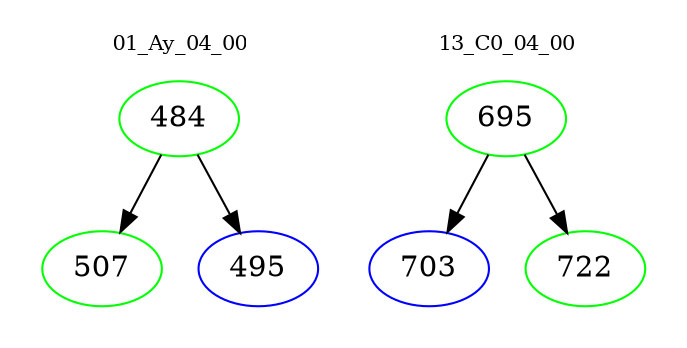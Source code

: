 digraph{
subgraph cluster_0 {
color = white
label = "01_Ay_04_00";
fontsize=10;
T0_484 [label="484", color="green"]
T0_484 -> T0_507 [color="black"]
T0_507 [label="507", color="green"]
T0_484 -> T0_495 [color="black"]
T0_495 [label="495", color="blue"]
}
subgraph cluster_1 {
color = white
label = "13_C0_04_00";
fontsize=10;
T1_695 [label="695", color="green"]
T1_695 -> T1_703 [color="black"]
T1_703 [label="703", color="blue"]
T1_695 -> T1_722 [color="black"]
T1_722 [label="722", color="green"]
}
}
